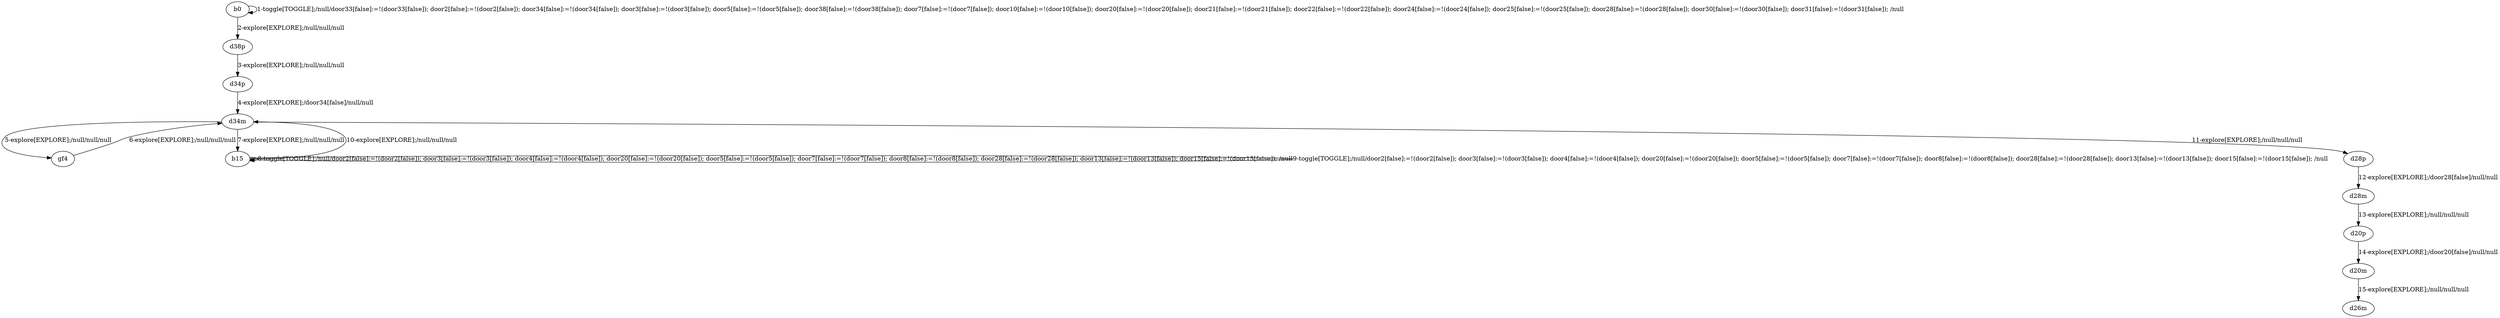 # Total number of goals covered by this test: 1
# d34m --> b15

digraph g {
"b0" -> "b0" [label = "1-toggle[TOGGLE];/null/door33[false]:=!(door33[false]); door2[false]:=!(door2[false]); door34[false]:=!(door34[false]); door3[false]:=!(door3[false]); door5[false]:=!(door5[false]); door38[false]:=!(door38[false]); door7[false]:=!(door7[false]); door10[false]:=!(door10[false]); door20[false]:=!(door20[false]); door21[false]:=!(door21[false]); door22[false]:=!(door22[false]); door24[false]:=!(door24[false]); door25[false]:=!(door25[false]); door28[false]:=!(door28[false]); door30[false]:=!(door30[false]); door31[false]:=!(door31[false]); /null"];
"b0" -> "d38p" [label = "2-explore[EXPLORE];/null/null/null"];
"d38p" -> "d34p" [label = "3-explore[EXPLORE];/null/null/null"];
"d34p" -> "d34m" [label = "4-explore[EXPLORE];/door34[false]/null/null"];
"d34m" -> "gf4" [label = "5-explore[EXPLORE];/null/null/null"];
"gf4" -> "d34m" [label = "6-explore[EXPLORE];/null/null/null"];
"d34m" -> "b15" [label = "7-explore[EXPLORE];/null/null/null"];
"b15" -> "b15" [label = "8-toggle[TOGGLE];/null/door2[false]:=!(door2[false]); door3[false]:=!(door3[false]); door4[false]:=!(door4[false]); door20[false]:=!(door20[false]); door5[false]:=!(door5[false]); door7[false]:=!(door7[false]); door8[false]:=!(door8[false]); door28[false]:=!(door28[false]); door13[false]:=!(door13[false]); door15[false]:=!(door15[false]); /null"];
"b15" -> "b15" [label = "9-toggle[TOGGLE];/null/door2[false]:=!(door2[false]); door3[false]:=!(door3[false]); door4[false]:=!(door4[false]); door20[false]:=!(door20[false]); door5[false]:=!(door5[false]); door7[false]:=!(door7[false]); door8[false]:=!(door8[false]); door28[false]:=!(door28[false]); door13[false]:=!(door13[false]); door15[false]:=!(door15[false]); /null"];
"b15" -> "d34m" [label = "10-explore[EXPLORE];/null/null/null"];
"d34m" -> "d28p" [label = "11-explore[EXPLORE];/null/null/null"];
"d28p" -> "d28m" [label = "12-explore[EXPLORE];/door28[false]/null/null"];
"d28m" -> "d20p" [label = "13-explore[EXPLORE];/null/null/null"];
"d20p" -> "d20m" [label = "14-explore[EXPLORE];/door20[false]/null/null"];
"d20m" -> "d26m" [label = "15-explore[EXPLORE];/null/null/null"];
}
